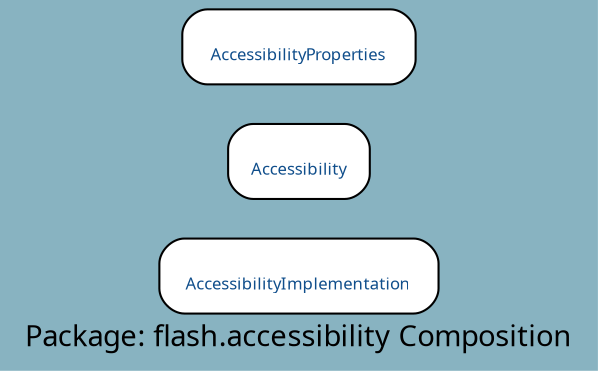 digraph uml {
	graph [label="Package: flash.accessibility Composition", ratio=compress, rankdir=RL, smoothing=avg_dist, overlap=false, fontname="DejaVu Sans Condenesed", fontsize=14, bgcolor="#88B3C1", fontcolor=black];
	node [label="\N", fontname="DejaVu Sans Condenesed", fontsize=8, shape=record, color=black, fontcolor=black];
	edge [fontname="DejaVu Sans Condenesed", fontsize=8, color=black, fontcolor=black];
	graph [lp="144,12",
		bb="0,0,288,169"];
	"flash.accessibility.AccessibilityImplementation" [label="{\nAccessibilityImplementation}", fontcolor="#104E8B", style="rounded,filled", fillcolor=white, URL="../types/flash/accessibility/AccessibilityImplementation.html", tooltip="\nAccessibilityImplementation", pos="144,43", rects="77,25,211,61", width="1.86", height="0.50"];
	"flash.accessibility.Accessibility" [label="{\nAccessibility}", fontcolor="#104E8B", style="rounded,filled", fillcolor=white, URL="../types/flash/accessibility/Accessibility.html", tooltip="\nAccessibility", pos="144,97", rects="110,79,178,115", width="0.94", height="0.50"];
	"flash.accessibility.AccessibilityProperties" [label="{\nAccessibilityProperties}", fontcolor="#104E8B", style="rounded,filled", fillcolor=white, URL="../types/flash/accessibility/AccessibilityProperties.html", tooltip="\nAccessibilityProperties", pos="144,151", rects="88,133,200,169", width="1.56", height="0.50"];
}
